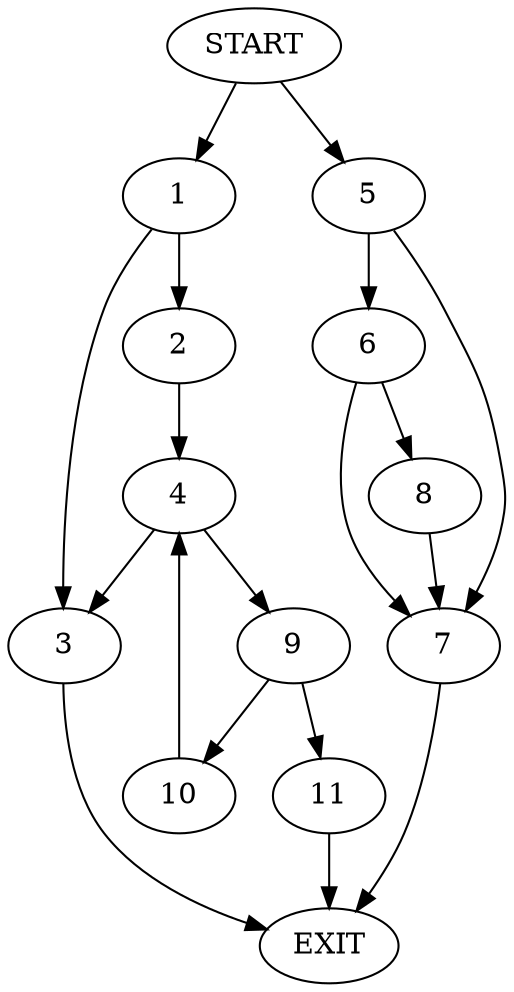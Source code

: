 digraph {
0 [label="START"]
12 [label="EXIT"]
0 -> 1
1 -> 2
1 -> 3
3 -> 12
2 -> 4
0 -> 5
5 -> 6
5 -> 7
7 -> 12
6 -> 7
6 -> 8
8 -> 7
4 -> 9
4 -> 3
9 -> 10
9 -> 11
10 -> 4
11 -> 12
}
